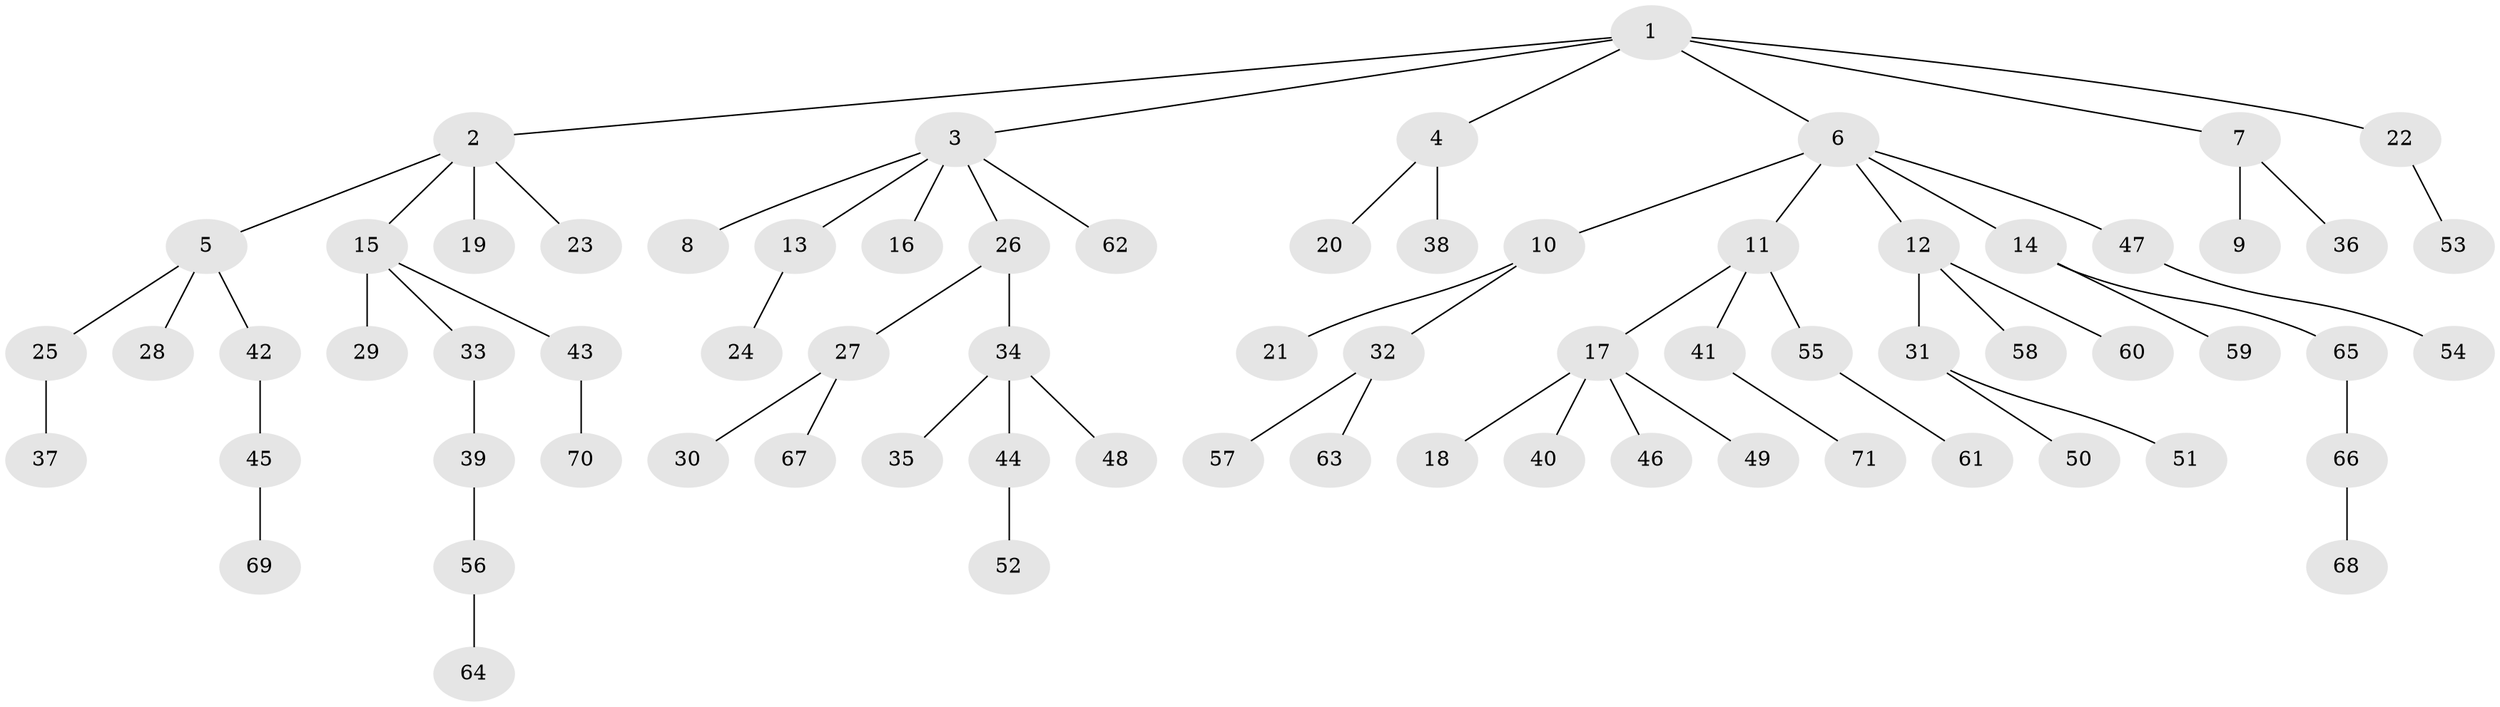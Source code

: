 // coarse degree distribution, {9: 0.02040816326530612, 5: 0.04081632653061224, 2: 0.14285714285714285, 4: 0.10204081632653061, 8: 0.02040816326530612, 1: 0.6530612244897959, 3: 0.02040816326530612}
// Generated by graph-tools (version 1.1) at 2025/24/03/03/25 07:24:08]
// undirected, 71 vertices, 70 edges
graph export_dot {
graph [start="1"]
  node [color=gray90,style=filled];
  1;
  2;
  3;
  4;
  5;
  6;
  7;
  8;
  9;
  10;
  11;
  12;
  13;
  14;
  15;
  16;
  17;
  18;
  19;
  20;
  21;
  22;
  23;
  24;
  25;
  26;
  27;
  28;
  29;
  30;
  31;
  32;
  33;
  34;
  35;
  36;
  37;
  38;
  39;
  40;
  41;
  42;
  43;
  44;
  45;
  46;
  47;
  48;
  49;
  50;
  51;
  52;
  53;
  54;
  55;
  56;
  57;
  58;
  59;
  60;
  61;
  62;
  63;
  64;
  65;
  66;
  67;
  68;
  69;
  70;
  71;
  1 -- 2;
  1 -- 3;
  1 -- 4;
  1 -- 6;
  1 -- 7;
  1 -- 22;
  2 -- 5;
  2 -- 15;
  2 -- 19;
  2 -- 23;
  3 -- 8;
  3 -- 13;
  3 -- 16;
  3 -- 26;
  3 -- 62;
  4 -- 20;
  4 -- 38;
  5 -- 25;
  5 -- 28;
  5 -- 42;
  6 -- 10;
  6 -- 11;
  6 -- 12;
  6 -- 14;
  6 -- 47;
  7 -- 9;
  7 -- 36;
  10 -- 21;
  10 -- 32;
  11 -- 17;
  11 -- 41;
  11 -- 55;
  12 -- 31;
  12 -- 58;
  12 -- 60;
  13 -- 24;
  14 -- 59;
  14 -- 65;
  15 -- 29;
  15 -- 33;
  15 -- 43;
  17 -- 18;
  17 -- 40;
  17 -- 46;
  17 -- 49;
  22 -- 53;
  25 -- 37;
  26 -- 27;
  26 -- 34;
  27 -- 30;
  27 -- 67;
  31 -- 50;
  31 -- 51;
  32 -- 57;
  32 -- 63;
  33 -- 39;
  34 -- 35;
  34 -- 44;
  34 -- 48;
  39 -- 56;
  41 -- 71;
  42 -- 45;
  43 -- 70;
  44 -- 52;
  45 -- 69;
  47 -- 54;
  55 -- 61;
  56 -- 64;
  65 -- 66;
  66 -- 68;
}
